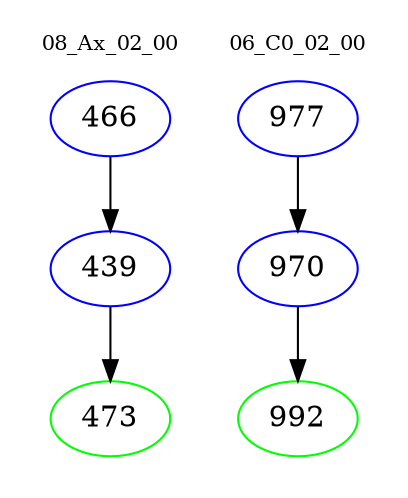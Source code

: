 digraph{
subgraph cluster_0 {
color = white
label = "08_Ax_02_00";
fontsize=10;
T0_466 [label="466", color="blue"]
T0_466 -> T0_439 [color="black"]
T0_439 [label="439", color="blue"]
T0_439 -> T0_473 [color="black"]
T0_473 [label="473", color="green"]
}
subgraph cluster_1 {
color = white
label = "06_C0_02_00";
fontsize=10;
T1_977 [label="977", color="blue"]
T1_977 -> T1_970 [color="black"]
T1_970 [label="970", color="blue"]
T1_970 -> T1_992 [color="black"]
T1_992 [label="992", color="green"]
}
}
